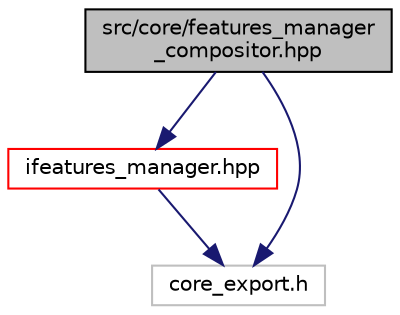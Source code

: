 digraph "src/core/features_manager_compositor.hpp"
{
 // LATEX_PDF_SIZE
  edge [fontname="Helvetica",fontsize="10",labelfontname="Helvetica",labelfontsize="10"];
  node [fontname="Helvetica",fontsize="10",shape=record];
  Node1 [label="src/core/features_manager\l_compositor.hpp",height=0.2,width=0.4,color="black", fillcolor="grey75", style="filled", fontcolor="black",tooltip=" "];
  Node1 -> Node2 [color="midnightblue",fontsize="10",style="solid",fontname="Helvetica"];
  Node2 [label="ifeatures_manager.hpp",height=0.2,width=0.4,color="red", fillcolor="white", style="filled",URL="$ifeatures__manager_8hpp.html",tooltip=" "];
  Node2 -> Node5 [color="midnightblue",fontsize="10",style="solid",fontname="Helvetica"];
  Node5 [label="core_export.h",height=0.2,width=0.4,color="grey75", fillcolor="white", style="filled",tooltip=" "];
  Node1 -> Node5 [color="midnightblue",fontsize="10",style="solid",fontname="Helvetica"];
}
